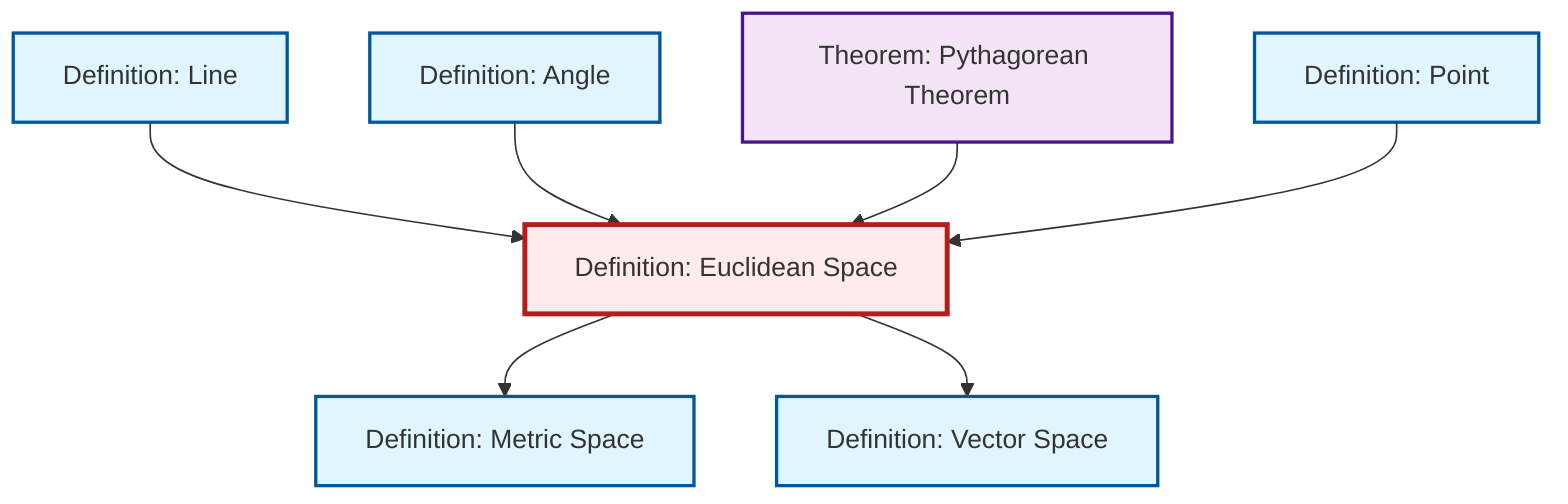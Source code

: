 graph TD
    classDef definition fill:#e1f5fe,stroke:#01579b,stroke-width:2px
    classDef theorem fill:#f3e5f5,stroke:#4a148c,stroke-width:2px
    classDef axiom fill:#fff3e0,stroke:#e65100,stroke-width:2px
    classDef example fill:#e8f5e9,stroke:#1b5e20,stroke-width:2px
    classDef current fill:#ffebee,stroke:#b71c1c,stroke-width:3px
    def-vector-space["Definition: Vector Space"]:::definition
    def-angle["Definition: Angle"]:::definition
    def-metric-space["Definition: Metric Space"]:::definition
    def-point["Definition: Point"]:::definition
    def-line["Definition: Line"]:::definition
    thm-pythagorean["Theorem: Pythagorean Theorem"]:::theorem
    def-euclidean-space["Definition: Euclidean Space"]:::definition
    def-line --> def-euclidean-space
    def-euclidean-space --> def-metric-space
    def-angle --> def-euclidean-space
    def-euclidean-space --> def-vector-space
    thm-pythagorean --> def-euclidean-space
    def-point --> def-euclidean-space
    class def-euclidean-space current